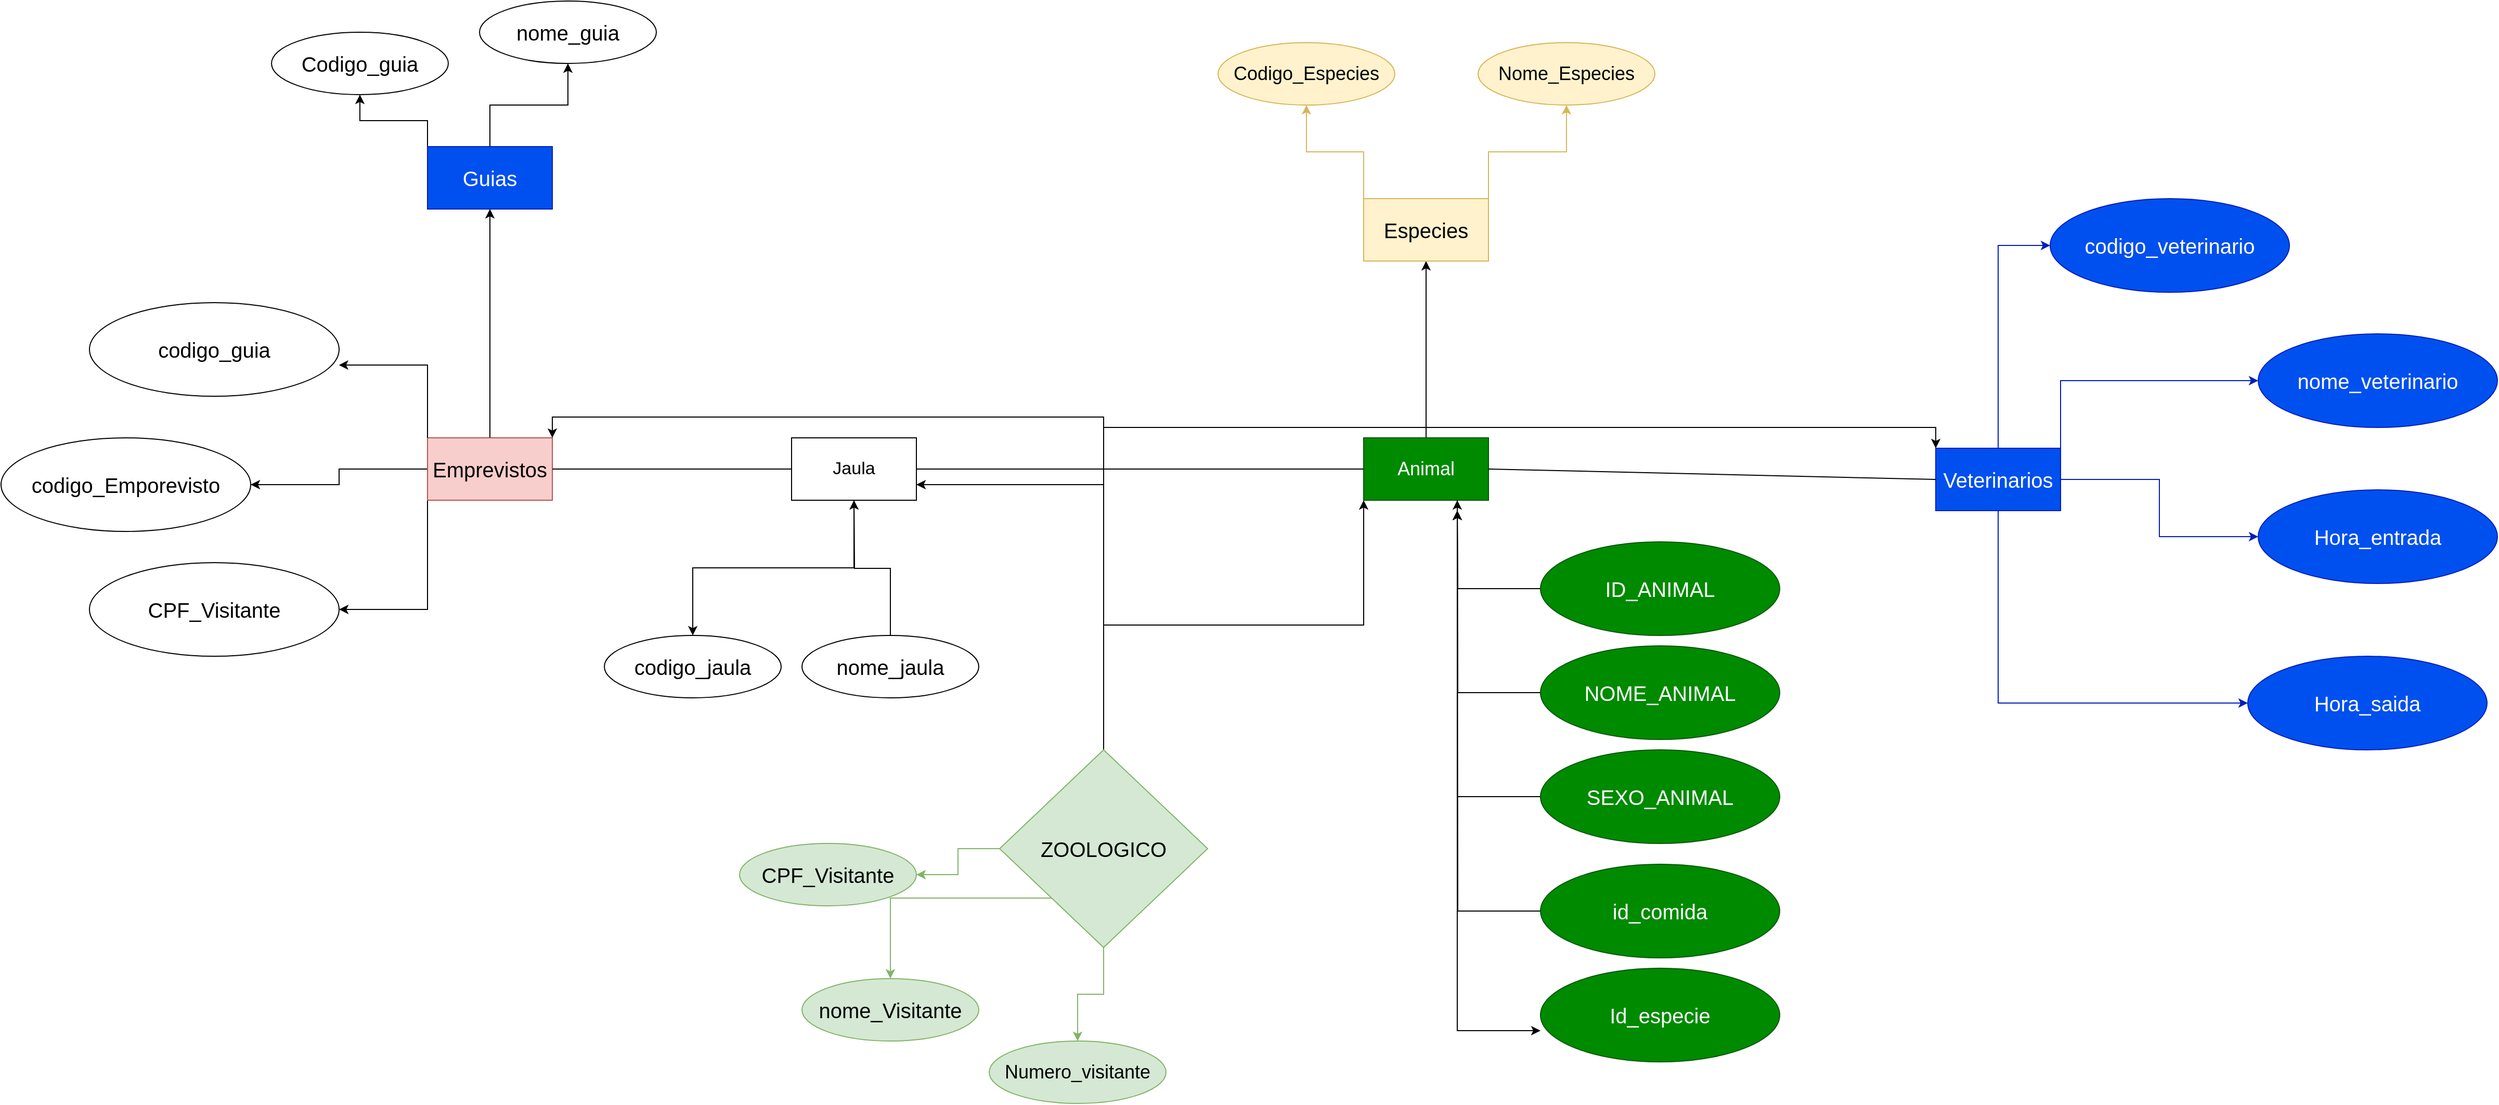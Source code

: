 <mxfile version="23.1.5" type="github">
  <diagram name="Página-1" id="mJLCUhvSLpM9Iwz3uHTD">
    <mxGraphModel dx="3695" dy="1560" grid="1" gridSize="10" guides="1" tooltips="1" connect="1" arrows="1" fold="1" page="1" pageScale="1" pageWidth="827" pageHeight="1169" math="0" shadow="0">
      <root>
        <mxCell id="0" />
        <mxCell id="1" parent="0" />
        <mxCell id="pu3p6v9pUtM_yW5x0ThC-33" style="edgeStyle=orthogonalEdgeStyle;rounded=0;orthogonalLoop=1;jettySize=auto;html=1;exitX=0.5;exitY=0;exitDx=0;exitDy=0;entryX=0.5;entryY=1;entryDx=0;entryDy=0;" edge="1" parent="1" source="pu3p6v9pUtM_yW5x0ThC-2" target="pu3p6v9pUtM_yW5x0ThC-32">
          <mxGeometry relative="1" as="geometry" />
        </mxCell>
        <mxCell id="pu3p6v9pUtM_yW5x0ThC-63" style="edgeStyle=orthogonalEdgeStyle;rounded=0;orthogonalLoop=1;jettySize=auto;html=1;exitX=0;exitY=0.5;exitDx=0;exitDy=0;entryX=1;entryY=0.5;entryDx=0;entryDy=0;" edge="1" parent="1" source="pu3p6v9pUtM_yW5x0ThC-2" target="pu3p6v9pUtM_yW5x0ThC-58">
          <mxGeometry relative="1" as="geometry" />
        </mxCell>
        <mxCell id="pu3p6v9pUtM_yW5x0ThC-65" style="edgeStyle=orthogonalEdgeStyle;rounded=0;orthogonalLoop=1;jettySize=auto;html=1;exitX=0;exitY=1;exitDx=0;exitDy=0;entryX=1;entryY=0.5;entryDx=0;entryDy=0;" edge="1" parent="1" source="pu3p6v9pUtM_yW5x0ThC-2" target="pu3p6v9pUtM_yW5x0ThC-61">
          <mxGeometry relative="1" as="geometry" />
        </mxCell>
        <mxCell id="pu3p6v9pUtM_yW5x0ThC-2" value="&lt;font style=&quot;font-size: 20px;&quot;&gt;Emprevistos&lt;/font&gt;" style="whiteSpace=wrap;html=1;fillColor=#f8cecc;strokeColor=#b85450;" vertex="1" parent="1">
          <mxGeometry x="170" y="430" width="120" height="60" as="geometry" />
        </mxCell>
        <mxCell id="pu3p6v9pUtM_yW5x0ThC-23" style="edgeStyle=orthogonalEdgeStyle;rounded=0;orthogonalLoop=1;jettySize=auto;html=1;exitX=0.5;exitY=1;exitDx=0;exitDy=0;" edge="1" parent="1" source="pu3p6v9pUtM_yW5x0ThC-3" target="pu3p6v9pUtM_yW5x0ThC-18">
          <mxGeometry relative="1" as="geometry" />
        </mxCell>
        <mxCell id="pu3p6v9pUtM_yW5x0ThC-3" value="&lt;span style=&quot;font-size: 17px;&quot;&gt;Jaula&lt;/span&gt;" style="whiteSpace=wrap;html=1;" vertex="1" parent="1">
          <mxGeometry x="520" y="430" width="120" height="60" as="geometry" />
        </mxCell>
        <mxCell id="pu3p6v9pUtM_yW5x0ThC-41" style="edgeStyle=orthogonalEdgeStyle;rounded=0;orthogonalLoop=1;jettySize=auto;html=1;exitX=0.5;exitY=0;exitDx=0;exitDy=0;entryX=0.5;entryY=1;entryDx=0;entryDy=0;" edge="1" parent="1" source="pu3p6v9pUtM_yW5x0ThC-5" target="pu3p6v9pUtM_yW5x0ThC-40">
          <mxGeometry relative="1" as="geometry" />
        </mxCell>
        <mxCell id="pu3p6v9pUtM_yW5x0ThC-5" value="&lt;span style=&quot;font-size: 18px;&quot;&gt;Animal&lt;/span&gt;" style="whiteSpace=wrap;html=1;fillColor=#008a00;fontColor=#ffffff;strokeColor=#005700;" vertex="1" parent="1">
          <mxGeometry x="1070" y="430" width="120" height="60" as="geometry" />
        </mxCell>
        <mxCell id="pu3p6v9pUtM_yW5x0ThC-14" style="edgeStyle=orthogonalEdgeStyle;rounded=0;orthogonalLoop=1;jettySize=auto;html=1;exitX=0;exitY=0.5;exitDx=0;exitDy=0;" edge="1" parent="1" source="pu3p6v9pUtM_yW5x0ThC-7">
          <mxGeometry relative="1" as="geometry">
            <mxPoint x="1160" y="500" as="targetPoint" />
          </mxGeometry>
        </mxCell>
        <mxCell id="pu3p6v9pUtM_yW5x0ThC-7" value="&lt;font style=&quot;font-size: 20px;&quot;&gt;ID_ANIMAL&lt;/font&gt;" style="ellipse;whiteSpace=wrap;html=1;fillColor=#008a00;fontColor=#ffffff;strokeColor=#005700;" vertex="1" parent="1">
          <mxGeometry x="1240" y="530" width="230" height="90" as="geometry" />
        </mxCell>
        <mxCell id="pu3p6v9pUtM_yW5x0ThC-15" style="edgeStyle=orthogonalEdgeStyle;rounded=0;orthogonalLoop=1;jettySize=auto;html=1;exitX=0;exitY=0.5;exitDx=0;exitDy=0;" edge="1" parent="1" source="pu3p6v9pUtM_yW5x0ThC-8">
          <mxGeometry relative="1" as="geometry">
            <mxPoint x="1160" y="500" as="targetPoint" />
          </mxGeometry>
        </mxCell>
        <mxCell id="pu3p6v9pUtM_yW5x0ThC-8" value="&lt;font style=&quot;font-size: 20px;&quot;&gt;NOME_ANIMAL&lt;/font&gt;" style="ellipse;whiteSpace=wrap;html=1;fillColor=#008a00;fontColor=#ffffff;strokeColor=#005700;" vertex="1" parent="1">
          <mxGeometry x="1240" y="630" width="230" height="90" as="geometry" />
        </mxCell>
        <mxCell id="pu3p6v9pUtM_yW5x0ThC-16" style="edgeStyle=orthogonalEdgeStyle;rounded=0;orthogonalLoop=1;jettySize=auto;html=1;exitX=0;exitY=0.5;exitDx=0;exitDy=0;entryX=0.75;entryY=1;entryDx=0;entryDy=0;" edge="1" parent="1" source="pu3p6v9pUtM_yW5x0ThC-9" target="pu3p6v9pUtM_yW5x0ThC-5">
          <mxGeometry relative="1" as="geometry" />
        </mxCell>
        <mxCell id="pu3p6v9pUtM_yW5x0ThC-9" value="&lt;font style=&quot;font-size: 20px;&quot;&gt;SEXO_ANIMAL&lt;/font&gt;" style="ellipse;whiteSpace=wrap;html=1;fillColor=#008a00;fontColor=#ffffff;strokeColor=#005700;" vertex="1" parent="1">
          <mxGeometry x="1240" y="730" width="230" height="90" as="geometry" />
        </mxCell>
        <mxCell id="pu3p6v9pUtM_yW5x0ThC-17" style="edgeStyle=orthogonalEdgeStyle;rounded=0;orthogonalLoop=1;jettySize=auto;html=1;exitX=0;exitY=0.5;exitDx=0;exitDy=0;" edge="1" parent="1" source="pu3p6v9pUtM_yW5x0ThC-10">
          <mxGeometry relative="1" as="geometry">
            <mxPoint x="1160" y="500" as="targetPoint" />
          </mxGeometry>
        </mxCell>
        <mxCell id="pu3p6v9pUtM_yW5x0ThC-10" value="&lt;font style=&quot;font-size: 20px;&quot;&gt;id_comida&lt;/font&gt;" style="ellipse;whiteSpace=wrap;html=1;fillColor=#008a00;fontColor=#ffffff;strokeColor=#005700;" vertex="1" parent="1">
          <mxGeometry x="1240" y="840" width="230" height="90" as="geometry" />
        </mxCell>
        <mxCell id="pu3p6v9pUtM_yW5x0ThC-11" value="&lt;font style=&quot;font-size: 20px;&quot;&gt;Id_especie&lt;/font&gt;" style="ellipse;whiteSpace=wrap;html=1;fillColor=#008a00;fontColor=#ffffff;strokeColor=#005700;" vertex="1" parent="1">
          <mxGeometry x="1240" y="940" width="230" height="90" as="geometry" />
        </mxCell>
        <mxCell id="pu3p6v9pUtM_yW5x0ThC-13" style="edgeStyle=orthogonalEdgeStyle;rounded=0;orthogonalLoop=1;jettySize=auto;html=1;exitX=0.75;exitY=1;exitDx=0;exitDy=0;entryX=0;entryY=0.667;entryDx=0;entryDy=0;entryPerimeter=0;" edge="1" parent="1" source="pu3p6v9pUtM_yW5x0ThC-5" target="pu3p6v9pUtM_yW5x0ThC-11">
          <mxGeometry relative="1" as="geometry" />
        </mxCell>
        <mxCell id="pu3p6v9pUtM_yW5x0ThC-18" value="&lt;font style=&quot;font-size: 20px;&quot;&gt;codigo_jaula&lt;/font&gt;" style="ellipse;whiteSpace=wrap;html=1;" vertex="1" parent="1">
          <mxGeometry x="340" y="620" width="170" height="60" as="geometry" />
        </mxCell>
        <mxCell id="pu3p6v9pUtM_yW5x0ThC-24" style="edgeStyle=orthogonalEdgeStyle;rounded=0;orthogonalLoop=1;jettySize=auto;html=1;exitX=0.5;exitY=0;exitDx=0;exitDy=0;" edge="1" parent="1" source="pu3p6v9pUtM_yW5x0ThC-21">
          <mxGeometry relative="1" as="geometry">
            <mxPoint x="580" y="490" as="targetPoint" />
          </mxGeometry>
        </mxCell>
        <mxCell id="pu3p6v9pUtM_yW5x0ThC-21" value="&lt;font style=&quot;font-size: 20px;&quot;&gt;nome_jaula&lt;/font&gt;" style="ellipse;whiteSpace=wrap;html=1;" vertex="1" parent="1">
          <mxGeometry x="530" y="620" width="170" height="60" as="geometry" />
        </mxCell>
        <mxCell id="pu3p6v9pUtM_yW5x0ThC-29" value="" style="endArrow=none;html=1;rounded=0;exitX=1;exitY=0.5;exitDx=0;exitDy=0;" edge="1" parent="1" source="pu3p6v9pUtM_yW5x0ThC-3">
          <mxGeometry width="50" height="50" relative="1" as="geometry">
            <mxPoint x="690" y="610" as="sourcePoint" />
            <mxPoint x="950" y="460" as="targetPoint" />
          </mxGeometry>
        </mxCell>
        <mxCell id="pu3p6v9pUtM_yW5x0ThC-30" value="" style="endArrow=none;html=1;rounded=0;exitX=1;exitY=0.5;exitDx=0;exitDy=0;entryX=0;entryY=0.5;entryDx=0;entryDy=0;" edge="1" parent="1" source="pu3p6v9pUtM_yW5x0ThC-2" target="pu3p6v9pUtM_yW5x0ThC-3">
          <mxGeometry width="50" height="50" relative="1" as="geometry">
            <mxPoint x="690" y="610" as="sourcePoint" />
            <mxPoint x="740" y="560" as="targetPoint" />
          </mxGeometry>
        </mxCell>
        <mxCell id="pu3p6v9pUtM_yW5x0ThC-31" value="" style="endArrow=none;html=1;rounded=0;exitX=1;exitY=0.5;exitDx=0;exitDy=0;entryX=0;entryY=0.5;entryDx=0;entryDy=0;" edge="1" parent="1" target="pu3p6v9pUtM_yW5x0ThC-5">
          <mxGeometry width="50" height="50" relative="1" as="geometry">
            <mxPoint x="940" y="460" as="sourcePoint" />
            <mxPoint x="740" y="560" as="targetPoint" />
          </mxGeometry>
        </mxCell>
        <mxCell id="pu3p6v9pUtM_yW5x0ThC-38" style="edgeStyle=orthogonalEdgeStyle;rounded=0;orthogonalLoop=1;jettySize=auto;html=1;exitX=0.5;exitY=0;exitDx=0;exitDy=0;" edge="1" parent="1" source="pu3p6v9pUtM_yW5x0ThC-32" target="pu3p6v9pUtM_yW5x0ThC-35">
          <mxGeometry relative="1" as="geometry" />
        </mxCell>
        <mxCell id="pu3p6v9pUtM_yW5x0ThC-39" style="edgeStyle=orthogonalEdgeStyle;rounded=0;orthogonalLoop=1;jettySize=auto;html=1;exitX=0;exitY=0;exitDx=0;exitDy=0;entryX=0.5;entryY=1;entryDx=0;entryDy=0;" edge="1" parent="1" source="pu3p6v9pUtM_yW5x0ThC-32" target="pu3p6v9pUtM_yW5x0ThC-34">
          <mxGeometry relative="1" as="geometry" />
        </mxCell>
        <mxCell id="pu3p6v9pUtM_yW5x0ThC-32" value="&lt;font style=&quot;font-size: 20px;&quot;&gt;Guias&lt;/font&gt;" style="whiteSpace=wrap;html=1;fillColor=#0050ef;fontColor=#ffffff;strokeColor=#001DBC;" vertex="1" parent="1">
          <mxGeometry x="170" y="150" width="120" height="60" as="geometry" />
        </mxCell>
        <mxCell id="pu3p6v9pUtM_yW5x0ThC-34" value="&lt;span style=&quot;font-size: 20px;&quot;&gt;Codigo_guia&lt;/span&gt;" style="ellipse;whiteSpace=wrap;html=1;" vertex="1" parent="1">
          <mxGeometry x="20" y="40" width="170" height="60" as="geometry" />
        </mxCell>
        <mxCell id="pu3p6v9pUtM_yW5x0ThC-35" value="&lt;font style=&quot;font-size: 20px;&quot;&gt;nome_guia&lt;/font&gt;" style="ellipse;whiteSpace=wrap;html=1;" vertex="1" parent="1">
          <mxGeometry x="220" y="10" width="170" height="60" as="geometry" />
        </mxCell>
        <mxCell id="pu3p6v9pUtM_yW5x0ThC-44" style="edgeStyle=orthogonalEdgeStyle;rounded=0;orthogonalLoop=1;jettySize=auto;html=1;exitX=1;exitY=0;exitDx=0;exitDy=0;fillColor=#fff2cc;strokeColor=#d6b656;" edge="1" parent="1" source="pu3p6v9pUtM_yW5x0ThC-40" target="pu3p6v9pUtM_yW5x0ThC-43">
          <mxGeometry relative="1" as="geometry" />
        </mxCell>
        <mxCell id="pu3p6v9pUtM_yW5x0ThC-45" style="edgeStyle=orthogonalEdgeStyle;rounded=0;orthogonalLoop=1;jettySize=auto;html=1;exitX=0;exitY=0;exitDx=0;exitDy=0;entryX=0.5;entryY=1;entryDx=0;entryDy=0;fillColor=#fff2cc;strokeColor=#d6b656;" edge="1" parent="1" source="pu3p6v9pUtM_yW5x0ThC-40" target="pu3p6v9pUtM_yW5x0ThC-42">
          <mxGeometry relative="1" as="geometry" />
        </mxCell>
        <mxCell id="pu3p6v9pUtM_yW5x0ThC-40" value="&lt;font style=&quot;font-size: 20px;&quot;&gt;Especies&lt;/font&gt;" style="whiteSpace=wrap;html=1;fillColor=#fff2cc;strokeColor=#d6b656;" vertex="1" parent="1">
          <mxGeometry x="1070" y="200" width="120" height="60" as="geometry" />
        </mxCell>
        <mxCell id="pu3p6v9pUtM_yW5x0ThC-42" value="&lt;font style=&quot;font-size: 18px;&quot;&gt;Codigo_Especies&lt;/font&gt;" style="ellipse;whiteSpace=wrap;html=1;fillColor=#fff2cc;strokeColor=#d6b656;" vertex="1" parent="1">
          <mxGeometry x="930" y="50" width="170" height="60" as="geometry" />
        </mxCell>
        <mxCell id="pu3p6v9pUtM_yW5x0ThC-43" value="&lt;font style=&quot;font-size: 18px;&quot;&gt;Nome_Especies&lt;/font&gt;" style="ellipse;whiteSpace=wrap;html=1;fillColor=#fff2cc;strokeColor=#d6b656;" vertex="1" parent="1">
          <mxGeometry x="1180" y="50" width="170" height="60" as="geometry" />
        </mxCell>
        <mxCell id="pu3p6v9pUtM_yW5x0ThC-53" style="edgeStyle=orthogonalEdgeStyle;rounded=0;orthogonalLoop=1;jettySize=auto;html=1;exitX=0.5;exitY=1;exitDx=0;exitDy=0;entryX=0;entryY=0.5;entryDx=0;entryDy=0;fillColor=#0050ef;strokeColor=#001DBC;" edge="1" parent="1" source="pu3p6v9pUtM_yW5x0ThC-47" target="pu3p6v9pUtM_yW5x0ThC-52">
          <mxGeometry relative="1" as="geometry" />
        </mxCell>
        <mxCell id="pu3p6v9pUtM_yW5x0ThC-54" style="edgeStyle=orthogonalEdgeStyle;rounded=0;orthogonalLoop=1;jettySize=auto;html=1;exitX=1;exitY=0.5;exitDx=0;exitDy=0;entryX=0;entryY=0.5;entryDx=0;entryDy=0;fillColor=#0050ef;strokeColor=#001DBC;" edge="1" parent="1" source="pu3p6v9pUtM_yW5x0ThC-47" target="pu3p6v9pUtM_yW5x0ThC-51">
          <mxGeometry relative="1" as="geometry" />
        </mxCell>
        <mxCell id="pu3p6v9pUtM_yW5x0ThC-55" style="edgeStyle=orthogonalEdgeStyle;rounded=0;orthogonalLoop=1;jettySize=auto;html=1;exitX=1;exitY=0;exitDx=0;exitDy=0;entryX=0;entryY=0.5;entryDx=0;entryDy=0;fillColor=#0050ef;strokeColor=#001DBC;" edge="1" parent="1" source="pu3p6v9pUtM_yW5x0ThC-47" target="pu3p6v9pUtM_yW5x0ThC-50">
          <mxGeometry relative="1" as="geometry" />
        </mxCell>
        <mxCell id="pu3p6v9pUtM_yW5x0ThC-56" style="edgeStyle=orthogonalEdgeStyle;rounded=0;orthogonalLoop=1;jettySize=auto;html=1;exitX=0.5;exitY=0;exitDx=0;exitDy=0;entryX=0;entryY=0.5;entryDx=0;entryDy=0;fillColor=#0050ef;strokeColor=#001DBC;" edge="1" parent="1" source="pu3p6v9pUtM_yW5x0ThC-47" target="pu3p6v9pUtM_yW5x0ThC-49">
          <mxGeometry relative="1" as="geometry" />
        </mxCell>
        <mxCell id="pu3p6v9pUtM_yW5x0ThC-47" value="&lt;font style=&quot;font-size: 20px;&quot;&gt;Veterinarios&lt;/font&gt;" style="whiteSpace=wrap;html=1;fillColor=#0050ef;fontColor=#ffffff;strokeColor=#001DBC;" vertex="1" parent="1">
          <mxGeometry x="1620" y="440" width="120" height="60" as="geometry" />
        </mxCell>
        <mxCell id="pu3p6v9pUtM_yW5x0ThC-48" value="" style="endArrow=none;html=1;rounded=0;exitX=1;exitY=0.5;exitDx=0;exitDy=0;entryX=0;entryY=0.5;entryDx=0;entryDy=0;" edge="1" parent="1" source="pu3p6v9pUtM_yW5x0ThC-5" target="pu3p6v9pUtM_yW5x0ThC-47">
          <mxGeometry width="50" height="50" relative="1" as="geometry">
            <mxPoint x="1350" y="580" as="sourcePoint" />
            <mxPoint x="1400" y="530" as="targetPoint" />
          </mxGeometry>
        </mxCell>
        <mxCell id="pu3p6v9pUtM_yW5x0ThC-49" value="&lt;font style=&quot;font-size: 20px;&quot;&gt;codigo_veterinario&lt;/font&gt;" style="ellipse;whiteSpace=wrap;html=1;fillColor=#0050ef;fontColor=#ffffff;strokeColor=#001DBC;" vertex="1" parent="1">
          <mxGeometry x="1730" y="200" width="230" height="90" as="geometry" />
        </mxCell>
        <mxCell id="pu3p6v9pUtM_yW5x0ThC-50" value="&lt;span style=&quot;font-size: 20px;&quot;&gt;nome_veterinario&lt;/span&gt;" style="ellipse;whiteSpace=wrap;html=1;fillColor=#0050ef;fontColor=#ffffff;strokeColor=#001DBC;" vertex="1" parent="1">
          <mxGeometry x="1930" y="330" width="230" height="90" as="geometry" />
        </mxCell>
        <mxCell id="pu3p6v9pUtM_yW5x0ThC-51" value="&lt;font style=&quot;font-size: 20px;&quot;&gt;Hora_entrada&lt;/font&gt;" style="ellipse;whiteSpace=wrap;html=1;fillColor=#0050ef;fontColor=#ffffff;strokeColor=#001DBC;" vertex="1" parent="1">
          <mxGeometry x="1930" y="480" width="230" height="90" as="geometry" />
        </mxCell>
        <mxCell id="pu3p6v9pUtM_yW5x0ThC-52" value="&lt;span style=&quot;font-size: 20px;&quot;&gt;Hora_saida&lt;/span&gt;" style="ellipse;whiteSpace=wrap;html=1;fillColor=#0050ef;fontColor=#ffffff;strokeColor=#001DBC;" vertex="1" parent="1">
          <mxGeometry x="1920" y="640" width="230" height="90" as="geometry" />
        </mxCell>
        <mxCell id="pu3p6v9pUtM_yW5x0ThC-58" value="&lt;font style=&quot;font-size: 20px;&quot;&gt;codigo_Emporevisto&lt;/font&gt;" style="ellipse;whiteSpace=wrap;html=1;" vertex="1" parent="1">
          <mxGeometry x="-240" y="430" width="240" height="90" as="geometry" />
        </mxCell>
        <mxCell id="pu3p6v9pUtM_yW5x0ThC-61" value="&lt;span style=&quot;font-size: 20px;&quot;&gt;CPF_Visitante&lt;/span&gt;" style="ellipse;whiteSpace=wrap;html=1;" vertex="1" parent="1">
          <mxGeometry x="-155" y="550" width="240" height="90" as="geometry" />
        </mxCell>
        <mxCell id="pu3p6v9pUtM_yW5x0ThC-62" value="&lt;font style=&quot;font-size: 20px;&quot;&gt;codigo_guia&lt;/font&gt;" style="ellipse;whiteSpace=wrap;html=1;" vertex="1" parent="1">
          <mxGeometry x="-155" y="300" width="240" height="90" as="geometry" />
        </mxCell>
        <mxCell id="pu3p6v9pUtM_yW5x0ThC-64" style="edgeStyle=orthogonalEdgeStyle;rounded=0;orthogonalLoop=1;jettySize=auto;html=1;exitX=0;exitY=0;exitDx=0;exitDy=0;entryX=0.999;entryY=0.667;entryDx=0;entryDy=0;entryPerimeter=0;" edge="1" parent="1" source="pu3p6v9pUtM_yW5x0ThC-2" target="pu3p6v9pUtM_yW5x0ThC-62">
          <mxGeometry relative="1" as="geometry" />
        </mxCell>
        <mxCell id="pu3p6v9pUtM_yW5x0ThC-69" style="edgeStyle=orthogonalEdgeStyle;rounded=0;orthogonalLoop=1;jettySize=auto;html=1;exitX=0.5;exitY=0;exitDx=0;exitDy=0;entryX=0;entryY=1;entryDx=0;entryDy=0;" edge="1" parent="1" source="pu3p6v9pUtM_yW5x0ThC-66" target="pu3p6v9pUtM_yW5x0ThC-5">
          <mxGeometry relative="1" as="geometry" />
        </mxCell>
        <mxCell id="pu3p6v9pUtM_yW5x0ThC-71" style="edgeStyle=orthogonalEdgeStyle;rounded=0;orthogonalLoop=1;jettySize=auto;html=1;exitX=0.5;exitY=0;exitDx=0;exitDy=0;entryX=1;entryY=0.75;entryDx=0;entryDy=0;" edge="1" parent="1" source="pu3p6v9pUtM_yW5x0ThC-66" target="pu3p6v9pUtM_yW5x0ThC-3">
          <mxGeometry relative="1" as="geometry" />
        </mxCell>
        <mxCell id="pu3p6v9pUtM_yW5x0ThC-72" style="edgeStyle=orthogonalEdgeStyle;rounded=0;orthogonalLoop=1;jettySize=auto;html=1;exitX=0.5;exitY=0;exitDx=0;exitDy=0;entryX=1;entryY=0;entryDx=0;entryDy=0;" edge="1" parent="1" source="pu3p6v9pUtM_yW5x0ThC-66" target="pu3p6v9pUtM_yW5x0ThC-2">
          <mxGeometry relative="1" as="geometry" />
        </mxCell>
        <mxCell id="pu3p6v9pUtM_yW5x0ThC-73" style="edgeStyle=orthogonalEdgeStyle;rounded=0;orthogonalLoop=1;jettySize=auto;html=1;exitX=0.5;exitY=0;exitDx=0;exitDy=0;entryX=0;entryY=0;entryDx=0;entryDy=0;" edge="1" parent="1" source="pu3p6v9pUtM_yW5x0ThC-66" target="pu3p6v9pUtM_yW5x0ThC-47">
          <mxGeometry relative="1" as="geometry" />
        </mxCell>
        <mxCell id="pu3p6v9pUtM_yW5x0ThC-78" style="edgeStyle=orthogonalEdgeStyle;rounded=0;orthogonalLoop=1;jettySize=auto;html=1;exitX=0;exitY=0.5;exitDx=0;exitDy=0;entryX=1;entryY=0.5;entryDx=0;entryDy=0;fillColor=#d5e8d4;strokeColor=#82b366;" edge="1" parent="1" source="pu3p6v9pUtM_yW5x0ThC-66" target="pu3p6v9pUtM_yW5x0ThC-75">
          <mxGeometry relative="1" as="geometry" />
        </mxCell>
        <mxCell id="pu3p6v9pUtM_yW5x0ThC-79" style="edgeStyle=orthogonalEdgeStyle;rounded=0;orthogonalLoop=1;jettySize=auto;html=1;exitX=0;exitY=1;exitDx=0;exitDy=0;fillColor=#d5e8d4;strokeColor=#82b366;" edge="1" parent="1" source="pu3p6v9pUtM_yW5x0ThC-66" target="pu3p6v9pUtM_yW5x0ThC-76">
          <mxGeometry relative="1" as="geometry" />
        </mxCell>
        <mxCell id="pu3p6v9pUtM_yW5x0ThC-80" style="edgeStyle=orthogonalEdgeStyle;rounded=0;orthogonalLoop=1;jettySize=auto;html=1;exitX=0.5;exitY=1;exitDx=0;exitDy=0;fillColor=#d5e8d4;strokeColor=#82b366;" edge="1" parent="1" source="pu3p6v9pUtM_yW5x0ThC-66" target="pu3p6v9pUtM_yW5x0ThC-77">
          <mxGeometry relative="1" as="geometry" />
        </mxCell>
        <mxCell id="pu3p6v9pUtM_yW5x0ThC-66" value="&lt;font style=&quot;font-size: 20px;&quot;&gt;ZOOLOGICO&lt;/font&gt;" style="rhombus;whiteSpace=wrap;html=1;fillColor=#d5e8d4;strokeColor=#82b366;" vertex="1" parent="1">
          <mxGeometry x="720" y="730" width="200" height="190" as="geometry" />
        </mxCell>
        <mxCell id="pu3p6v9pUtM_yW5x0ThC-75" value="&lt;span style=&quot;font-size: 20px;&quot;&gt;CPF_Visitante&lt;/span&gt;" style="ellipse;whiteSpace=wrap;html=1;fillColor=#d5e8d4;strokeColor=#82b366;" vertex="1" parent="1">
          <mxGeometry x="470" y="820" width="170" height="60" as="geometry" />
        </mxCell>
        <mxCell id="pu3p6v9pUtM_yW5x0ThC-76" value="&lt;font style=&quot;font-size: 20px;&quot;&gt;nome_Visitante&lt;/font&gt;" style="ellipse;whiteSpace=wrap;html=1;fillColor=#d5e8d4;strokeColor=#82b366;" vertex="1" parent="1">
          <mxGeometry x="530" y="950" width="170" height="60" as="geometry" />
        </mxCell>
        <mxCell id="pu3p6v9pUtM_yW5x0ThC-77" value="&lt;font style=&quot;font-size: 18px;&quot;&gt;Numero_visitante&lt;/font&gt;" style="ellipse;whiteSpace=wrap;html=1;fillColor=#d5e8d4;strokeColor=#82b366;" vertex="1" parent="1">
          <mxGeometry x="710" y="1010" width="170" height="60" as="geometry" />
        </mxCell>
      </root>
    </mxGraphModel>
  </diagram>
</mxfile>
